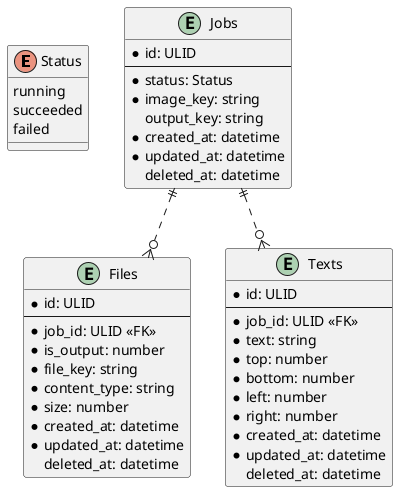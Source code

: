 @startuml

enum Status {
  running
  succeeded
  failed
}

entity Jobs {
  * id: ULID
  --
  * status: Status
  * image_key: string
    output_key: string
  * created_at: datetime
  * updated_at: datetime
    deleted_at: datetime
}

entity Files {
  * id: ULID
  --
  * job_id: ULID <<FK>>
  * is_output: number
  * file_key: string
  * content_type: string
  * size: number
  * created_at: datetime
  * updated_at: datetime
    deleted_at: datetime
}

entity Texts {
  * id: ULID
  --
  * job_id: ULID <<FK>>
  * text: string
  * top: number
  * bottom: number
  * left: number
  * right: number
  * created_at: datetime
  * updated_at: datetime
    deleted_at: datetime
}

Jobs ||..o{ Texts
Jobs ||..o{ Files

@enduml
